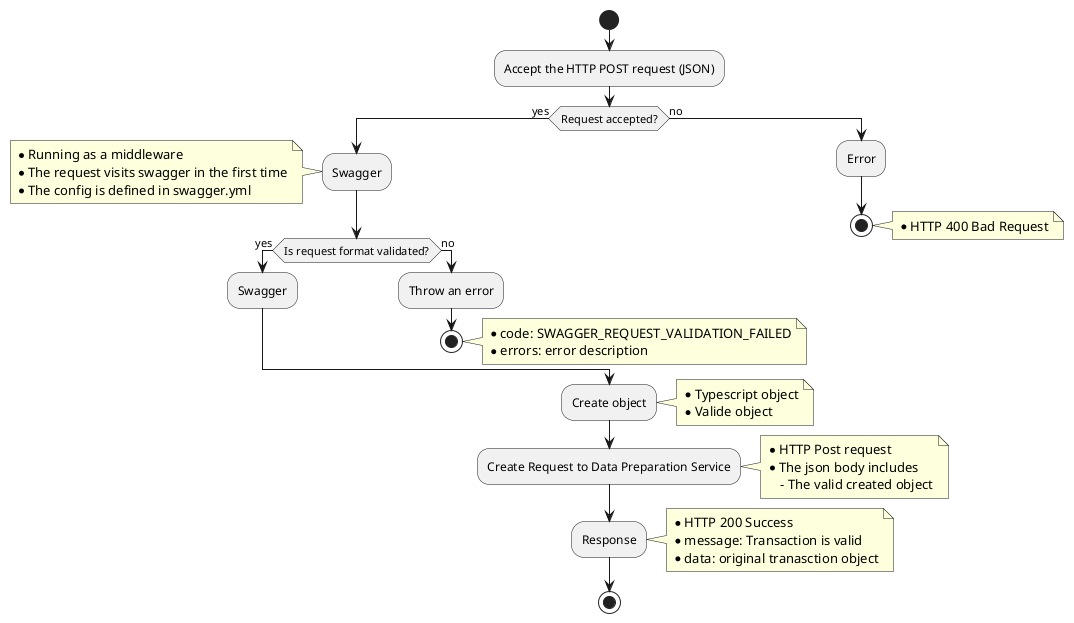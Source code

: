 @startuml
!pragma useVerticalIf on
start
:Accept the HTTP POST request (JSON);

if (Request accepted?) then (yes)
    :Swagger;
    note left
        * Running as a middleware
        * The request visits swagger in the first time
        * The config is defined in swagger.yml
    end note
        if (Is request format validated?) then (yes)
        :Swagger;
        else (no)
        :Throw an error;
        stop
        note right
            * code: SWAGGER_REQUEST_VALIDATION_FAILED
            * errors: error description
        end note
        endif
else (no)
  :Error;
  stop
    note right
        * HTTP 400 Bad Request
    end note
endif

:Create object;
note right
    * Typescript object
    * Valide object
end note

:Create Request to Data Preparation Service;
note right
    * HTTP Post request
    * The json body includes
        - The valid created object
end note

:Response;
note right
    * HTTP 200 Success
    * message: Transaction is valid
    * data: original tranasction object
end note

stop
@enduml